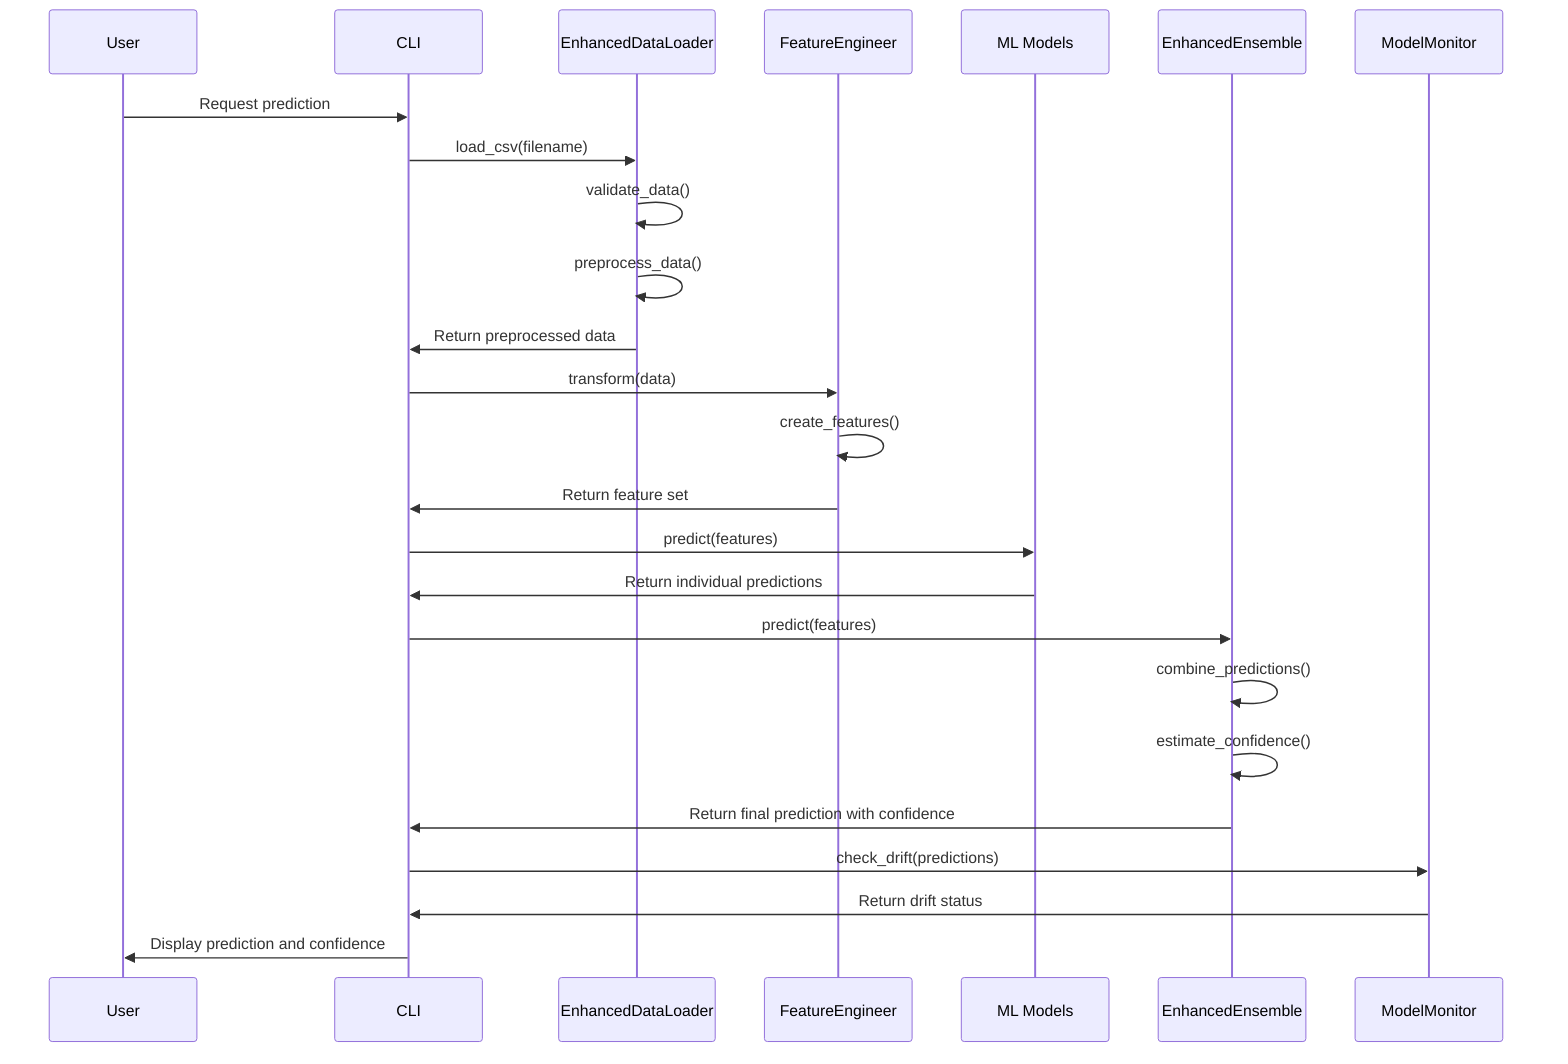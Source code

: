 sequenceDiagram
    participant User
    participant CLI
    participant DL as EnhancedDataLoader
    participant FE as FeatureEngineer
    participant Models as ML Models
    participant Ensemble as EnhancedEnsemble
    participant Monitor as ModelMonitor
    
    User->>CLI: Request prediction
    CLI->>DL: load_csv(filename)
    DL->>DL: validate_data()
    DL->>DL: preprocess_data()
    DL->>CLI: Return preprocessed data
    
    CLI->>FE: transform(data)
    FE->>FE: create_features()
    FE->>CLI: Return feature set
    
    CLI->>Models: predict(features)
    Models->>CLI: Return individual predictions
    
    CLI->>Ensemble: predict(features)
    Ensemble->>Ensemble: combine_predictions()
    Ensemble->>Ensemble: estimate_confidence()
    Ensemble->>CLI: Return final prediction with confidence
    
    CLI->>Monitor: check_drift(predictions)
    Monitor->>CLI: Return drift status
    
    CLI->>User: Display prediction and confidence